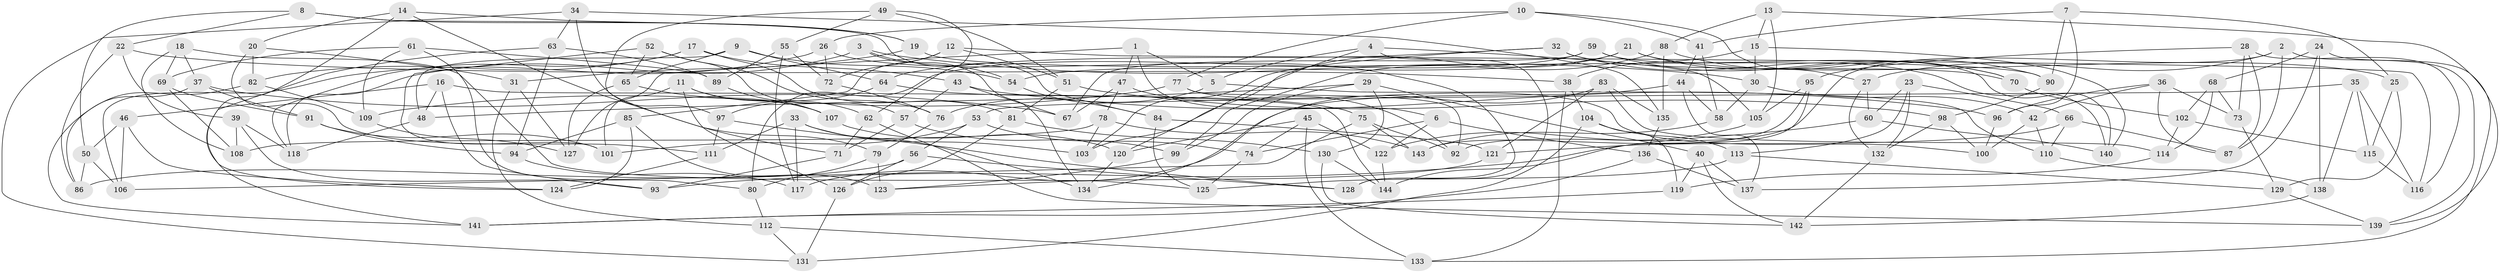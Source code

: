 // coarse degree distribution, {7: 0.05555555555555555, 5: 0.125, 3: 0.09722222222222222, 4: 0.5833333333333334, 9: 0.027777777777777776, 14: 0.013888888888888888, 6: 0.013888888888888888, 16: 0.013888888888888888, 10: 0.027777777777777776, 12: 0.013888888888888888, 8: 0.027777777777777776}
// Generated by graph-tools (version 1.1) at 2025/03/03/04/25 22:03:43]
// undirected, 144 vertices, 288 edges
graph export_dot {
graph [start="1"]
  node [color=gray90,style=filled];
  1;
  2;
  3;
  4;
  5;
  6;
  7;
  8;
  9;
  10;
  11;
  12;
  13;
  14;
  15;
  16;
  17;
  18;
  19;
  20;
  21;
  22;
  23;
  24;
  25;
  26;
  27;
  28;
  29;
  30;
  31;
  32;
  33;
  34;
  35;
  36;
  37;
  38;
  39;
  40;
  41;
  42;
  43;
  44;
  45;
  46;
  47;
  48;
  49;
  50;
  51;
  52;
  53;
  54;
  55;
  56;
  57;
  58;
  59;
  60;
  61;
  62;
  63;
  64;
  65;
  66;
  67;
  68;
  69;
  70;
  71;
  72;
  73;
  74;
  75;
  76;
  77;
  78;
  79;
  80;
  81;
  82;
  83;
  84;
  85;
  86;
  87;
  88;
  89;
  90;
  91;
  92;
  93;
  94;
  95;
  96;
  97;
  98;
  99;
  100;
  101;
  102;
  103;
  104;
  105;
  106;
  107;
  108;
  109;
  110;
  111;
  112;
  113;
  114;
  115;
  116;
  117;
  118;
  119;
  120;
  121;
  122;
  123;
  124;
  125;
  126;
  127;
  128;
  129;
  130;
  131;
  132;
  133;
  134;
  135;
  136;
  137;
  138;
  139;
  140;
  141;
  142;
  143;
  144;
  1 -- 127;
  1 -- 5;
  1 -- 47;
  1 -- 6;
  2 -- 87;
  2 -- 92;
  2 -- 27;
  2 -- 139;
  3 -- 30;
  3 -- 54;
  3 -- 118;
  3 -- 134;
  4 -- 128;
  4 -- 120;
  4 -- 5;
  4 -- 105;
  5 -- 110;
  5 -- 76;
  6 -- 122;
  6 -- 74;
  6 -- 136;
  7 -- 41;
  7 -- 96;
  7 -- 90;
  7 -- 25;
  8 -- 22;
  8 -- 50;
  8 -- 19;
  8 -- 84;
  9 -- 65;
  9 -- 64;
  9 -- 54;
  9 -- 48;
  10 -- 77;
  10 -- 41;
  10 -- 26;
  10 -- 27;
  11 -- 126;
  11 -- 62;
  11 -- 107;
  11 -- 101;
  12 -- 51;
  12 -- 72;
  12 -- 116;
  12 -- 85;
  13 -- 88;
  13 -- 139;
  13 -- 15;
  13 -- 105;
  14 -- 20;
  14 -- 19;
  14 -- 141;
  14 -- 79;
  15 -- 38;
  15 -- 140;
  15 -- 30;
  16 -- 93;
  16 -- 144;
  16 -- 46;
  16 -- 48;
  17 -- 81;
  17 -- 82;
  17 -- 118;
  17 -- 43;
  18 -- 37;
  18 -- 125;
  18 -- 69;
  18 -- 108;
  19 -- 31;
  19 -- 90;
  20 -- 31;
  20 -- 82;
  20 -- 111;
  21 -- 70;
  21 -- 103;
  21 -- 54;
  21 -- 25;
  22 -- 38;
  22 -- 39;
  22 -- 86;
  23 -- 60;
  23 -- 132;
  23 -- 113;
  23 -- 66;
  24 -- 68;
  24 -- 138;
  24 -- 133;
  24 -- 137;
  25 -- 115;
  25 -- 129;
  26 -- 106;
  26 -- 72;
  26 -- 128;
  27 -- 60;
  27 -- 132;
  28 -- 87;
  28 -- 95;
  28 -- 116;
  28 -- 73;
  29 -- 40;
  29 -- 130;
  29 -- 99;
  29 -- 48;
  30 -- 58;
  30 -- 42;
  31 -- 127;
  31 -- 112;
  32 -- 103;
  32 -- 70;
  32 -- 64;
  32 -- 140;
  33 -- 111;
  33 -- 134;
  33 -- 117;
  33 -- 103;
  34 -- 97;
  34 -- 131;
  34 -- 135;
  34 -- 63;
  35 -- 116;
  35 -- 115;
  35 -- 53;
  35 -- 138;
  36 -- 96;
  36 -- 42;
  36 -- 73;
  36 -- 87;
  37 -- 91;
  37 -- 67;
  37 -- 86;
  38 -- 133;
  38 -- 104;
  39 -- 118;
  39 -- 108;
  39 -- 93;
  40 -- 137;
  40 -- 119;
  40 -- 142;
  41 -- 58;
  41 -- 44;
  42 -- 100;
  42 -- 110;
  43 -- 67;
  43 -- 57;
  43 -- 96;
  44 -- 58;
  44 -- 137;
  44 -- 117;
  45 -- 122;
  45 -- 120;
  45 -- 133;
  45 -- 74;
  46 -- 50;
  46 -- 106;
  46 -- 124;
  47 -- 92;
  47 -- 78;
  47 -- 67;
  48 -- 118;
  49 -- 55;
  49 -- 71;
  49 -- 51;
  49 -- 62;
  50 -- 106;
  50 -- 86;
  51 -- 81;
  51 -- 98;
  52 -- 76;
  52 -- 101;
  52 -- 65;
  52 -- 57;
  53 -- 74;
  53 -- 56;
  53 -- 101;
  54 -- 84;
  55 -- 117;
  55 -- 72;
  55 -- 89;
  56 -- 86;
  56 -- 128;
  56 -- 126;
  57 -- 99;
  57 -- 71;
  58 -- 143;
  59 -- 67;
  59 -- 80;
  59 -- 70;
  59 -- 140;
  60 -- 93;
  60 -- 140;
  61 -- 80;
  61 -- 109;
  61 -- 89;
  61 -- 69;
  62 -- 71;
  62 -- 139;
  63 -- 89;
  63 -- 94;
  63 -- 124;
  64 -- 75;
  64 -- 97;
  65 -- 127;
  65 -- 107;
  66 -- 121;
  66 -- 110;
  66 -- 87;
  68 -- 102;
  68 -- 73;
  68 -- 114;
  69 -- 91;
  69 -- 108;
  70 -- 102;
  71 -- 93;
  72 -- 76;
  73 -- 129;
  74 -- 125;
  75 -- 92;
  75 -- 143;
  75 -- 106;
  76 -- 79;
  77 -- 92;
  77 -- 100;
  77 -- 109;
  78 -- 108;
  78 -- 143;
  78 -- 103;
  79 -- 80;
  79 -- 123;
  80 -- 112;
  81 -- 130;
  81 -- 126;
  82 -- 109;
  82 -- 141;
  83 -- 134;
  83 -- 121;
  83 -- 114;
  83 -- 135;
  84 -- 125;
  84 -- 121;
  85 -- 124;
  85 -- 123;
  85 -- 94;
  88 -- 90;
  88 -- 135;
  88 -- 99;
  89 -- 107;
  90 -- 98;
  91 -- 94;
  91 -- 101;
  94 -- 117;
  95 -- 105;
  95 -- 144;
  95 -- 143;
  96 -- 100;
  97 -- 128;
  97 -- 111;
  98 -- 132;
  98 -- 100;
  99 -- 123;
  102 -- 114;
  102 -- 115;
  104 -- 131;
  104 -- 113;
  104 -- 119;
  105 -- 122;
  107 -- 120;
  109 -- 127;
  110 -- 138;
  111 -- 124;
  112 -- 133;
  112 -- 131;
  113 -- 125;
  113 -- 129;
  114 -- 119;
  115 -- 116;
  119 -- 141;
  120 -- 134;
  121 -- 123;
  122 -- 144;
  126 -- 131;
  129 -- 139;
  130 -- 142;
  130 -- 144;
  132 -- 142;
  135 -- 136;
  136 -- 141;
  136 -- 137;
  138 -- 142;
}
